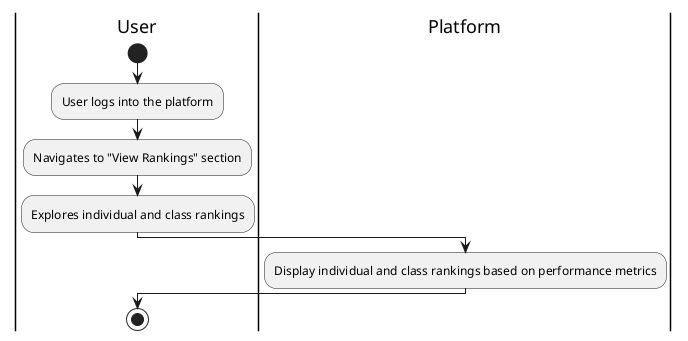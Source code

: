 @startuml

|User|
start
:User logs into the platform;
:Navigates to "View Rankings" section;
:Explores individual and class rankings;

|Platform|
:Display individual and class rankings based on performance metrics;

|User|
stop

@enduml
